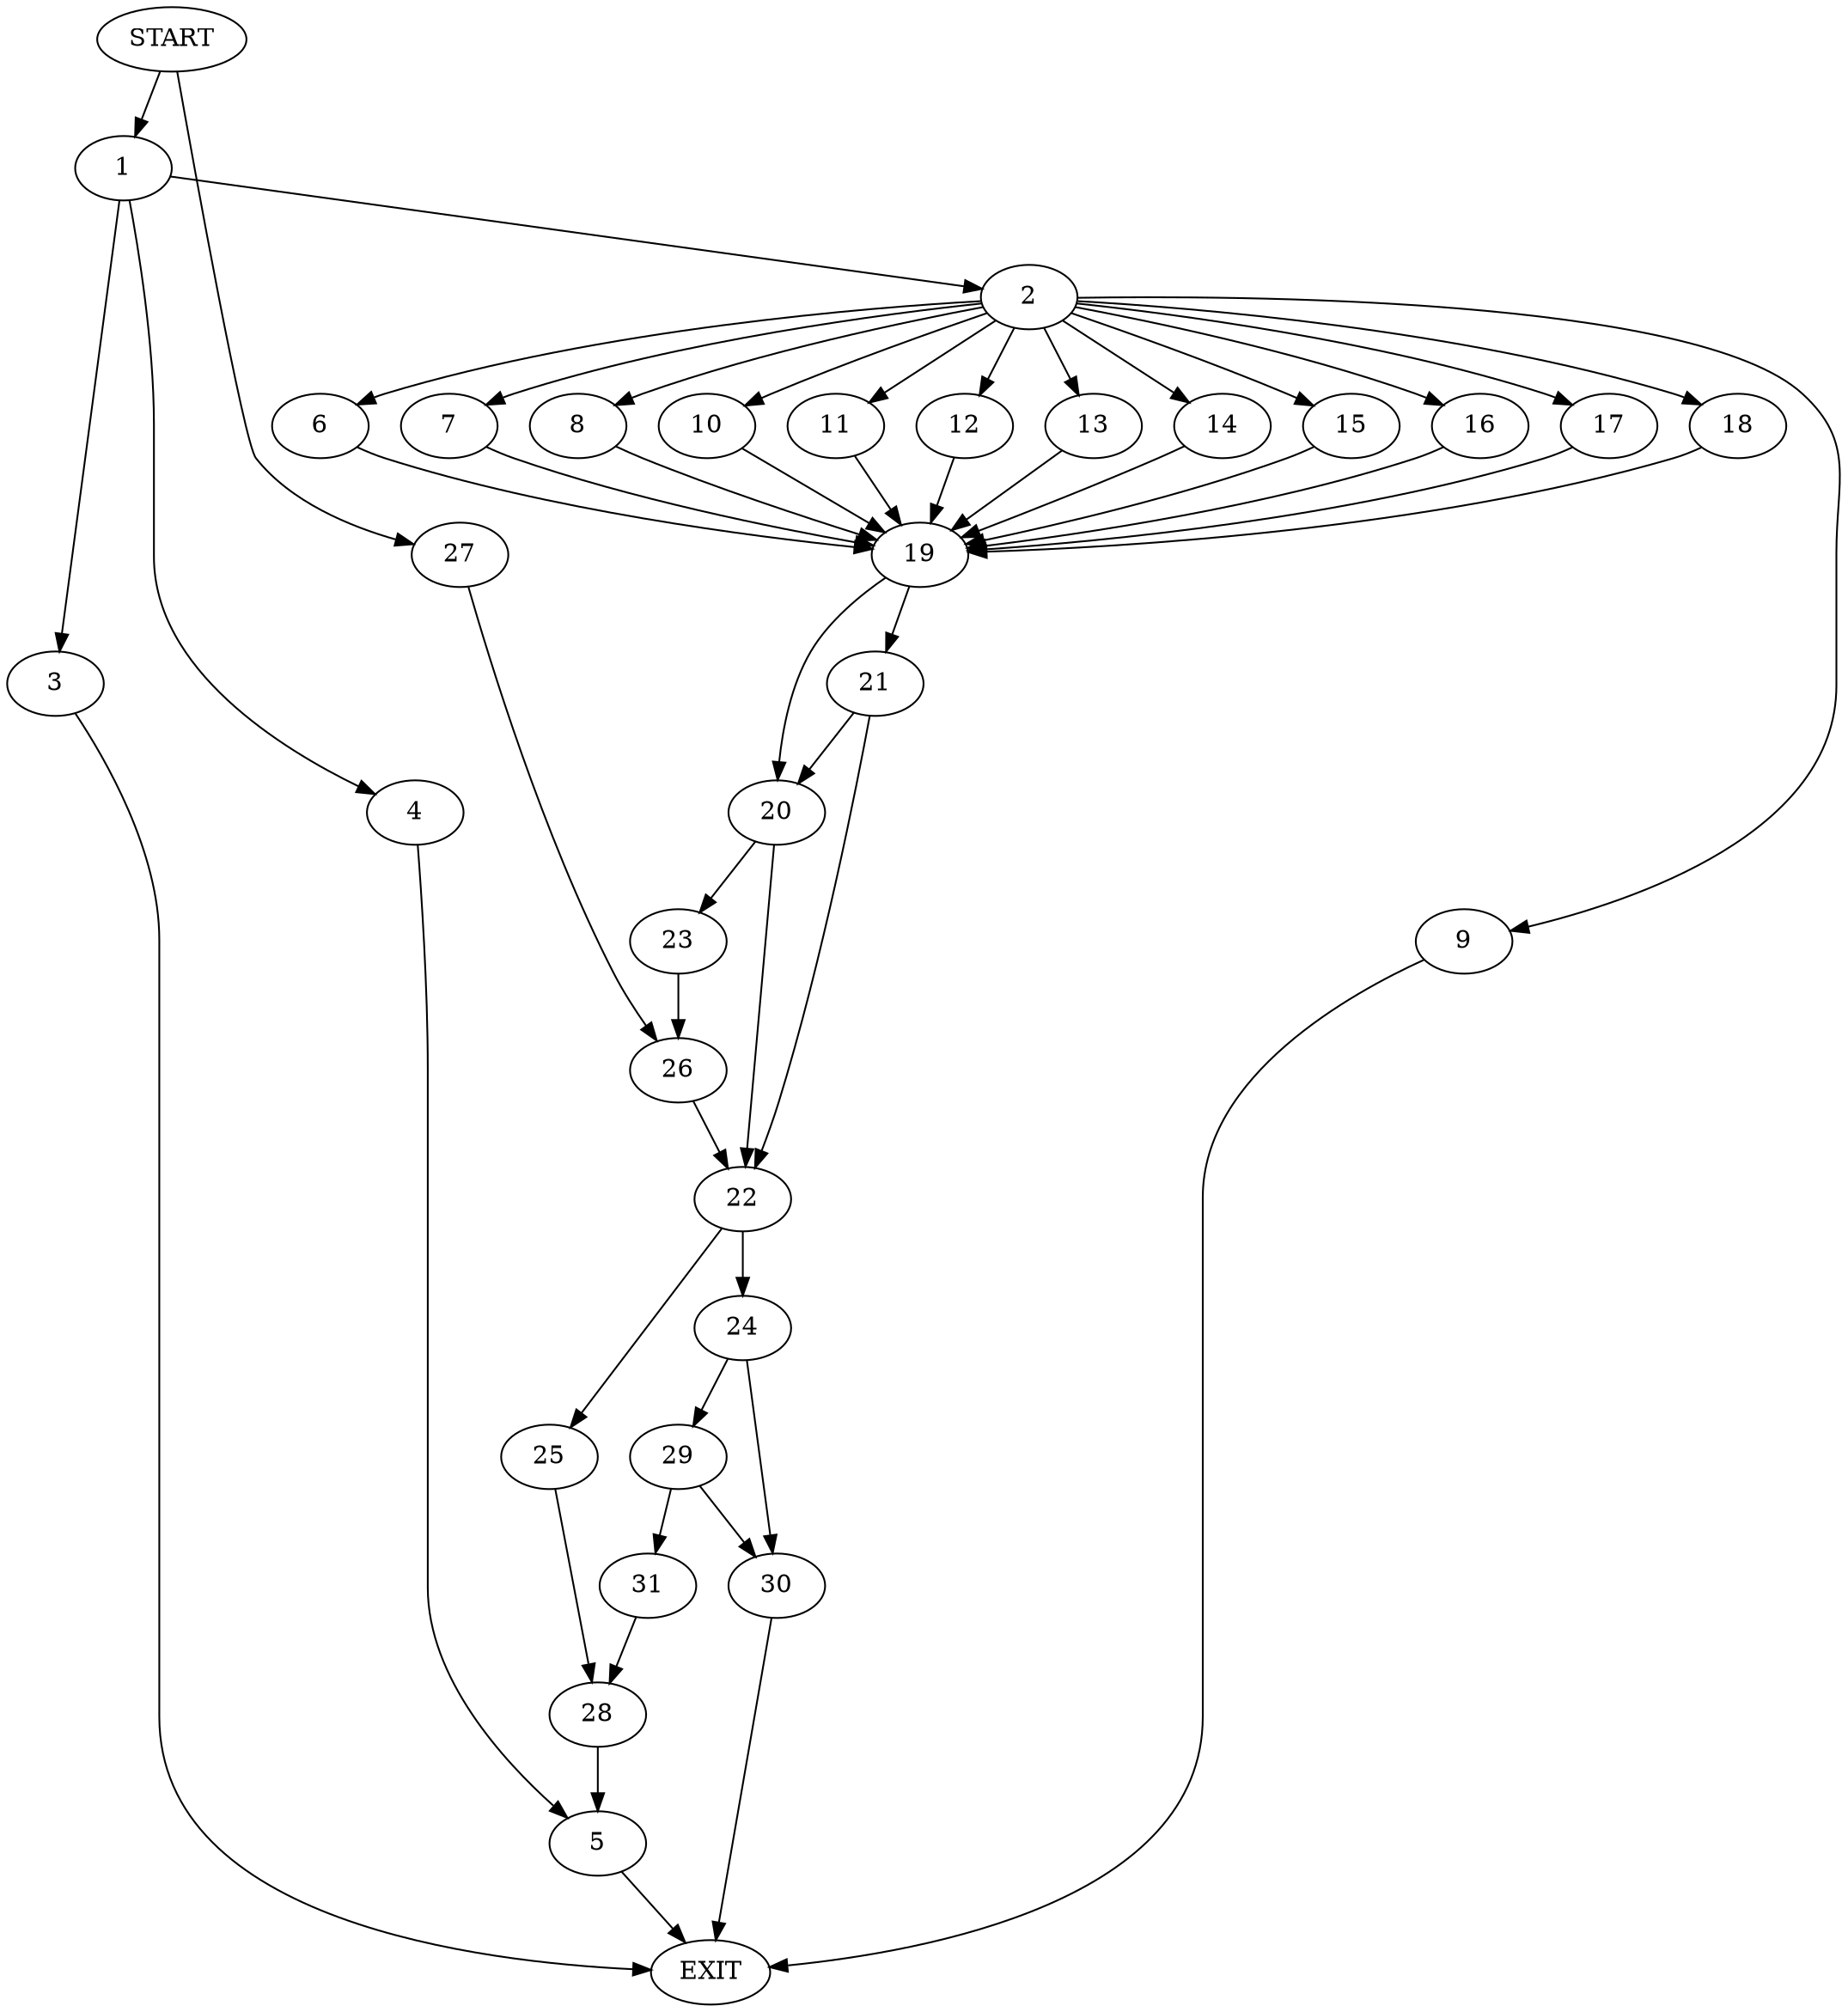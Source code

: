 digraph {
0 [label="START"];
1;
2;
3;
4;
5;
6;
7;
8;
9;
10;
11;
12;
13;
14;
15;
16;
17;
18;
19;
20;
21;
22;
23;
24;
25;
26;
27;
28;
29;
30;
31;
32 [label="EXIT"];
0 -> 1;
1 -> 2;
1 -> 3;
1 -> 4;
4 -> 5;
2 -> 6;
2 -> 7;
2 -> 8;
2 -> 9;
2 -> 10;
2 -> 11;
2 -> 12;
2 -> 13;
2 -> 14;
2 -> 15;
2 -> 16;
2 -> 17;
2 -> 18;
3 -> 32;
6 -> 19;
7 -> 19;
15 -> 19;
13 -> 19;
11 -> 19;
18 -> 19;
12 -> 19;
14 -> 19;
17 -> 19;
9 -> 32;
10 -> 19;
16 -> 19;
8 -> 19;
19 -> 20;
19 -> 21;
21 -> 20;
21 -> 22;
20 -> 23;
20 -> 22;
22 -> 24;
22 -> 25;
23 -> 26;
26 -> 22;
0 -> 27;
27 -> 26;
25 -> 28;
24 -> 29;
24 -> 30;
28 -> 5;
29 -> 30;
29 -> 31;
30 -> 32;
31 -> 28;
5 -> 32;
}
